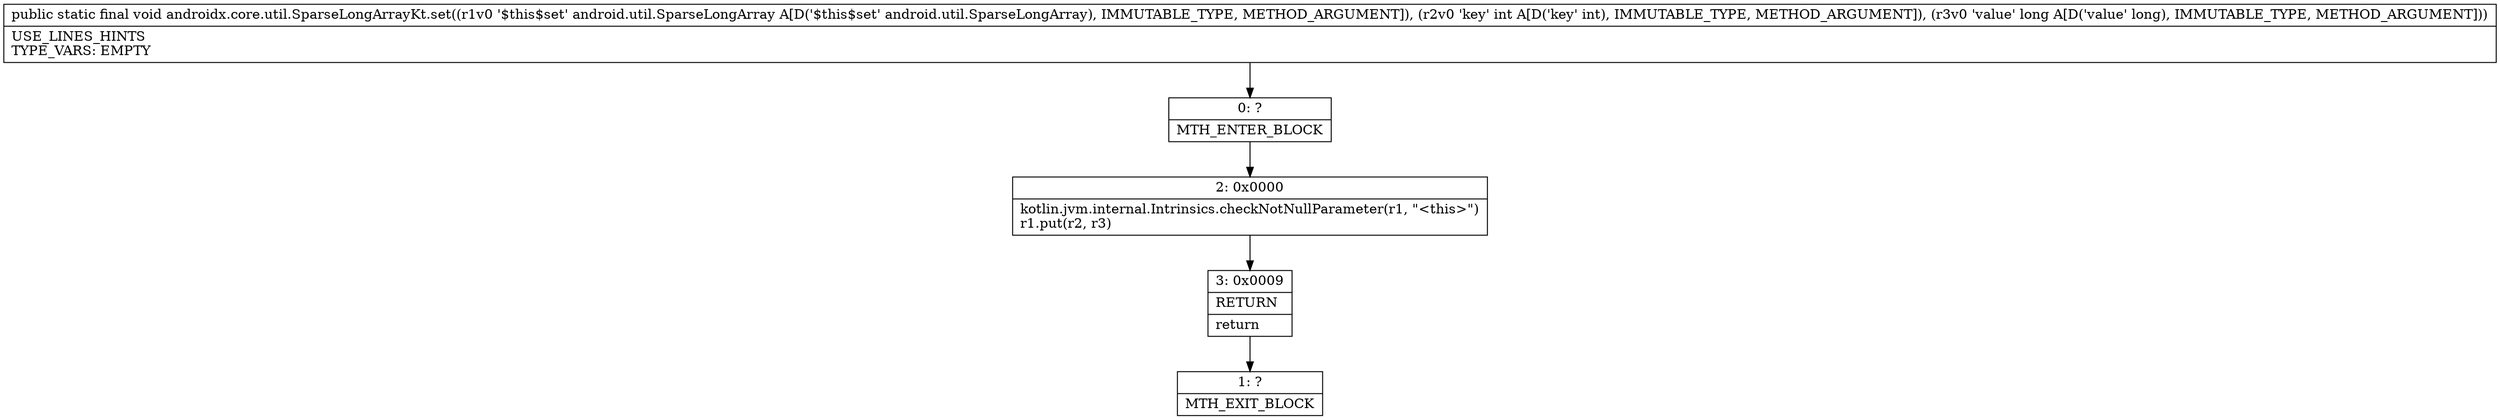 digraph "CFG forandroidx.core.util.SparseLongArrayKt.set(Landroid\/util\/SparseLongArray;IJ)V" {
Node_0 [shape=record,label="{0\:\ ?|MTH_ENTER_BLOCK\l}"];
Node_2 [shape=record,label="{2\:\ 0x0000|kotlin.jvm.internal.Intrinsics.checkNotNullParameter(r1, \"\<this\>\")\lr1.put(r2, r3)\l}"];
Node_3 [shape=record,label="{3\:\ 0x0009|RETURN\l|return\l}"];
Node_1 [shape=record,label="{1\:\ ?|MTH_EXIT_BLOCK\l}"];
MethodNode[shape=record,label="{public static final void androidx.core.util.SparseLongArrayKt.set((r1v0 '$this$set' android.util.SparseLongArray A[D('$this$set' android.util.SparseLongArray), IMMUTABLE_TYPE, METHOD_ARGUMENT]), (r2v0 'key' int A[D('key' int), IMMUTABLE_TYPE, METHOD_ARGUMENT]), (r3v0 'value' long A[D('value' long), IMMUTABLE_TYPE, METHOD_ARGUMENT]))  | USE_LINES_HINTS\lTYPE_VARS: EMPTY\l}"];
MethodNode -> Node_0;Node_0 -> Node_2;
Node_2 -> Node_3;
Node_3 -> Node_1;
}


